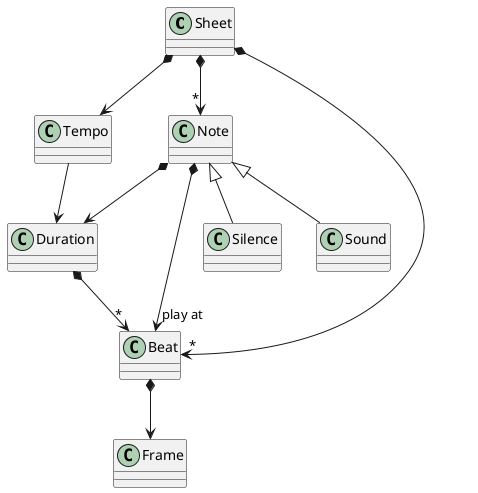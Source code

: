 ﻿@startuml

Sheet *--> "*" Note
Sheet *--> Tempo
Sheet *--> "*" Beat
Note *--> Duration
Note  *--> "play at" Beat
Duration *--> "*" "Beat"
Beat *--> Frame
Tempo --> Duration 

Note <|-- Silence
Note <|-- Sound

@enduml